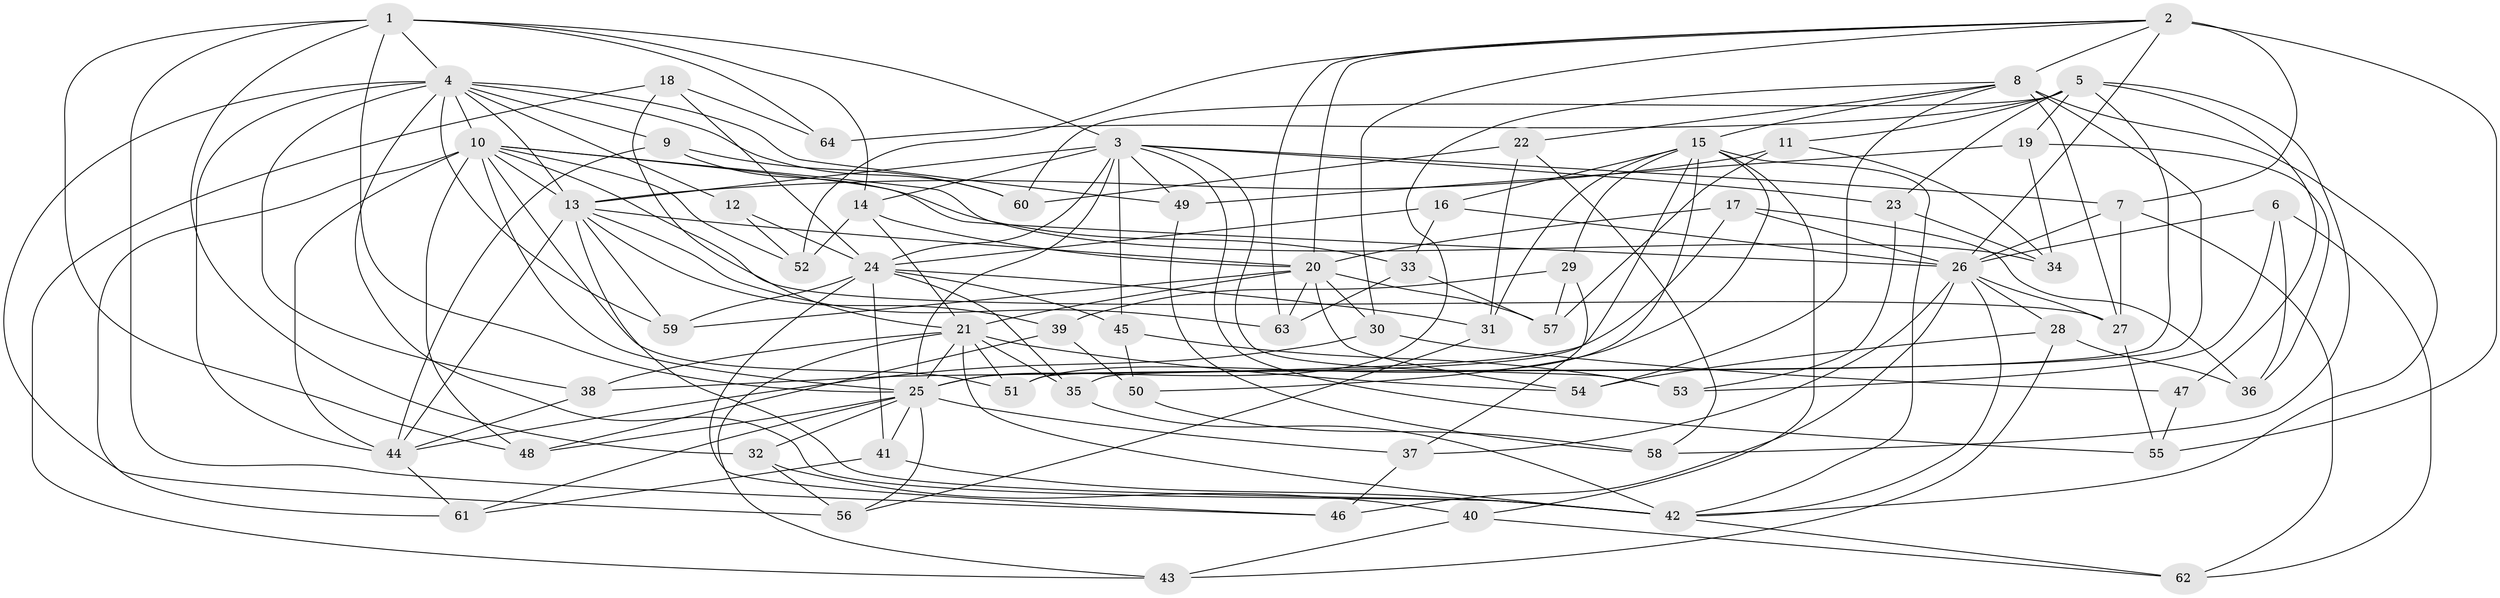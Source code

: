// original degree distribution, {4: 1.0}
// Generated by graph-tools (version 1.1) at 2025/38/03/09/25 02:38:17]
// undirected, 64 vertices, 173 edges
graph export_dot {
graph [start="1"]
  node [color=gray90,style=filled];
  1;
  2;
  3;
  4;
  5;
  6;
  7;
  8;
  9;
  10;
  11;
  12;
  13;
  14;
  15;
  16;
  17;
  18;
  19;
  20;
  21;
  22;
  23;
  24;
  25;
  26;
  27;
  28;
  29;
  30;
  31;
  32;
  33;
  34;
  35;
  36;
  37;
  38;
  39;
  40;
  41;
  42;
  43;
  44;
  45;
  46;
  47;
  48;
  49;
  50;
  51;
  52;
  53;
  54;
  55;
  56;
  57;
  58;
  59;
  60;
  61;
  62;
  63;
  64;
  1 -- 3 [weight=1.0];
  1 -- 4 [weight=1.0];
  1 -- 14 [weight=1.0];
  1 -- 25 [weight=1.0];
  1 -- 32 [weight=1.0];
  1 -- 46 [weight=1.0];
  1 -- 48 [weight=1.0];
  1 -- 64 [weight=1.0];
  2 -- 7 [weight=3.0];
  2 -- 8 [weight=2.0];
  2 -- 20 [weight=1.0];
  2 -- 26 [weight=2.0];
  2 -- 30 [weight=1.0];
  2 -- 52 [weight=1.0];
  2 -- 55 [weight=1.0];
  2 -- 63 [weight=1.0];
  3 -- 7 [weight=1.0];
  3 -- 13 [weight=1.0];
  3 -- 14 [weight=2.0];
  3 -- 23 [weight=1.0];
  3 -- 24 [weight=1.0];
  3 -- 25 [weight=1.0];
  3 -- 45 [weight=1.0];
  3 -- 49 [weight=1.0];
  3 -- 53 [weight=1.0];
  3 -- 55 [weight=1.0];
  4 -- 9 [weight=1.0];
  4 -- 10 [weight=1.0];
  4 -- 12 [weight=1.0];
  4 -- 13 [weight=1.0];
  4 -- 38 [weight=1.0];
  4 -- 42 [weight=1.0];
  4 -- 44 [weight=1.0];
  4 -- 49 [weight=1.0];
  4 -- 56 [weight=1.0];
  4 -- 59 [weight=1.0];
  4 -- 60 [weight=1.0];
  5 -- 11 [weight=1.0];
  5 -- 19 [weight=1.0];
  5 -- 23 [weight=1.0];
  5 -- 47 [weight=2.0];
  5 -- 51 [weight=1.0];
  5 -- 58 [weight=1.0];
  5 -- 60 [weight=1.0];
  5 -- 64 [weight=2.0];
  6 -- 26 [weight=1.0];
  6 -- 36 [weight=1.0];
  6 -- 53 [weight=1.0];
  6 -- 62 [weight=1.0];
  7 -- 26 [weight=1.0];
  7 -- 27 [weight=2.0];
  7 -- 62 [weight=1.0];
  8 -- 15 [weight=1.0];
  8 -- 22 [weight=1.0];
  8 -- 25 [weight=1.0];
  8 -- 27 [weight=1.0];
  8 -- 35 [weight=2.0];
  8 -- 42 [weight=1.0];
  8 -- 54 [weight=1.0];
  9 -- 33 [weight=1.0];
  9 -- 44 [weight=1.0];
  9 -- 60 [weight=1.0];
  10 -- 13 [weight=1.0];
  10 -- 25 [weight=1.0];
  10 -- 26 [weight=1.0];
  10 -- 27 [weight=1.0];
  10 -- 34 [weight=1.0];
  10 -- 44 [weight=2.0];
  10 -- 48 [weight=1.0];
  10 -- 51 [weight=1.0];
  10 -- 52 [weight=1.0];
  10 -- 61 [weight=1.0];
  11 -- 13 [weight=1.0];
  11 -- 34 [weight=1.0];
  11 -- 57 [weight=1.0];
  12 -- 24 [weight=2.0];
  12 -- 52 [weight=1.0];
  13 -- 20 [weight=1.0];
  13 -- 39 [weight=1.0];
  13 -- 42 [weight=1.0];
  13 -- 44 [weight=1.0];
  13 -- 59 [weight=1.0];
  13 -- 63 [weight=1.0];
  14 -- 20 [weight=1.0];
  14 -- 21 [weight=1.0];
  14 -- 52 [weight=1.0];
  15 -- 16 [weight=1.0];
  15 -- 25 [weight=1.0];
  15 -- 29 [weight=1.0];
  15 -- 31 [weight=1.0];
  15 -- 40 [weight=1.0];
  15 -- 42 [weight=2.0];
  15 -- 50 [weight=1.0];
  15 -- 51 [weight=1.0];
  16 -- 24 [weight=1.0];
  16 -- 26 [weight=1.0];
  16 -- 33 [weight=1.0];
  17 -- 20 [weight=1.0];
  17 -- 26 [weight=1.0];
  17 -- 36 [weight=1.0];
  17 -- 38 [weight=1.0];
  18 -- 21 [weight=1.0];
  18 -- 24 [weight=1.0];
  18 -- 43 [weight=1.0];
  18 -- 64 [weight=1.0];
  19 -- 34 [weight=1.0];
  19 -- 36 [weight=1.0];
  19 -- 49 [weight=1.0];
  20 -- 21 [weight=1.0];
  20 -- 30 [weight=1.0];
  20 -- 54 [weight=1.0];
  20 -- 57 [weight=1.0];
  20 -- 59 [weight=1.0];
  20 -- 63 [weight=1.0];
  21 -- 25 [weight=1.0];
  21 -- 35 [weight=1.0];
  21 -- 38 [weight=1.0];
  21 -- 42 [weight=1.0];
  21 -- 43 [weight=1.0];
  21 -- 51 [weight=1.0];
  21 -- 54 [weight=1.0];
  22 -- 31 [weight=1.0];
  22 -- 58 [weight=1.0];
  22 -- 60 [weight=1.0];
  23 -- 34 [weight=1.0];
  23 -- 53 [weight=1.0];
  24 -- 31 [weight=1.0];
  24 -- 35 [weight=2.0];
  24 -- 41 [weight=1.0];
  24 -- 45 [weight=1.0];
  24 -- 46 [weight=1.0];
  24 -- 59 [weight=1.0];
  25 -- 32 [weight=1.0];
  25 -- 37 [weight=1.0];
  25 -- 41 [weight=1.0];
  25 -- 48 [weight=1.0];
  25 -- 56 [weight=1.0];
  25 -- 61 [weight=1.0];
  26 -- 27 [weight=1.0];
  26 -- 28 [weight=1.0];
  26 -- 37 [weight=1.0];
  26 -- 42 [weight=1.0];
  26 -- 46 [weight=1.0];
  27 -- 55 [weight=1.0];
  28 -- 36 [weight=1.0];
  28 -- 43 [weight=1.0];
  28 -- 54 [weight=1.0];
  29 -- 37 [weight=1.0];
  29 -- 39 [weight=1.0];
  29 -- 57 [weight=1.0];
  30 -- 44 [weight=1.0];
  30 -- 47 [weight=1.0];
  31 -- 56 [weight=1.0];
  32 -- 40 [weight=1.0];
  32 -- 56 [weight=1.0];
  33 -- 57 [weight=1.0];
  33 -- 63 [weight=1.0];
  35 -- 42 [weight=1.0];
  37 -- 46 [weight=1.0];
  38 -- 44 [weight=1.0];
  39 -- 48 [weight=1.0];
  39 -- 50 [weight=1.0];
  40 -- 43 [weight=1.0];
  40 -- 62 [weight=1.0];
  41 -- 42 [weight=1.0];
  41 -- 61 [weight=1.0];
  42 -- 62 [weight=1.0];
  44 -- 61 [weight=1.0];
  45 -- 50 [weight=1.0];
  45 -- 53 [weight=1.0];
  47 -- 55 [weight=1.0];
  49 -- 58 [weight=1.0];
  50 -- 58 [weight=1.0];
}
